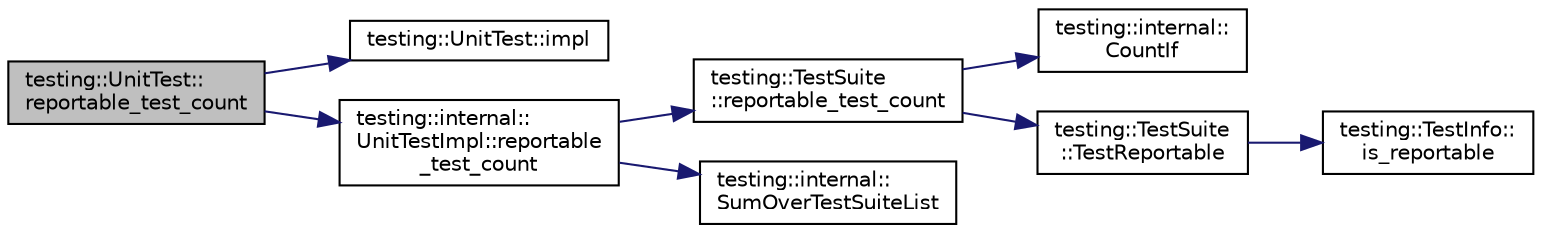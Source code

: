 digraph "testing::UnitTest::reportable_test_count"
{
 // LATEX_PDF_SIZE
  bgcolor="transparent";
  edge [fontname="Helvetica",fontsize="10",labelfontname="Helvetica",labelfontsize="10"];
  node [fontname="Helvetica",fontsize="10",shape=record];
  rankdir="LR";
  Node1 [label="testing::UnitTest::\lreportable_test_count",height=0.2,width=0.4,color="black", fillcolor="grey75", style="filled", fontcolor="black",tooltip=" "];
  Node1 -> Node2 [color="midnightblue",fontsize="10",style="solid",fontname="Helvetica"];
  Node2 [label="testing::UnitTest::impl",height=0.2,width=0.4,color="black",URL="$classtesting_1_1UnitTest.html#a4df5d11a58affb337d7fa62eaa07690e",tooltip=" "];
  Node1 -> Node3 [color="midnightblue",fontsize="10",style="solid",fontname="Helvetica"];
  Node3 [label="testing::internal::\lUnitTestImpl::reportable\l_test_count",height=0.2,width=0.4,color="black",URL="$classtesting_1_1internal_1_1UnitTestImpl.html#addb3896c4e0973bb5d2744fcb158afce",tooltip=" "];
  Node3 -> Node4 [color="midnightblue",fontsize="10",style="solid",fontname="Helvetica"];
  Node4 [label="testing::TestSuite\l::reportable_test_count",height=0.2,width=0.4,color="black",URL="$classtesting_1_1TestSuite.html#a24f62e17cfd37b90263f1194fb7d4d74",tooltip=" "];
  Node4 -> Node5 [color="midnightblue",fontsize="10",style="solid",fontname="Helvetica"];
  Node5 [label="testing::internal::\lCountIf",height=0.2,width=0.4,color="black",URL="$namespacetesting_1_1internal.html#a1e77a774d910346eff11a86d8df783a5",tooltip=" "];
  Node4 -> Node6 [color="midnightblue",fontsize="10",style="solid",fontname="Helvetica"];
  Node6 [label="testing::TestSuite\l::TestReportable",height=0.2,width=0.4,color="black",URL="$classtesting_1_1TestSuite.html#a939aba8925d609fb5d01464edad0b4d7",tooltip=" "];
  Node6 -> Node7 [color="midnightblue",fontsize="10",style="solid",fontname="Helvetica"];
  Node7 [label="testing::TestInfo::\lis_reportable",height=0.2,width=0.4,color="black",URL="$classtesting_1_1TestInfo.html#a63e7042028b0b846f4b5a1e5bcffc079",tooltip=" "];
  Node3 -> Node8 [color="midnightblue",fontsize="10",style="solid",fontname="Helvetica"];
  Node8 [label="testing::internal::\lSumOverTestSuiteList",height=0.2,width=0.4,color="black",URL="$namespacetesting_1_1internal.html#a9ba01fa896ccd7339cbe7d3c76ac22e3",tooltip=" "];
}
